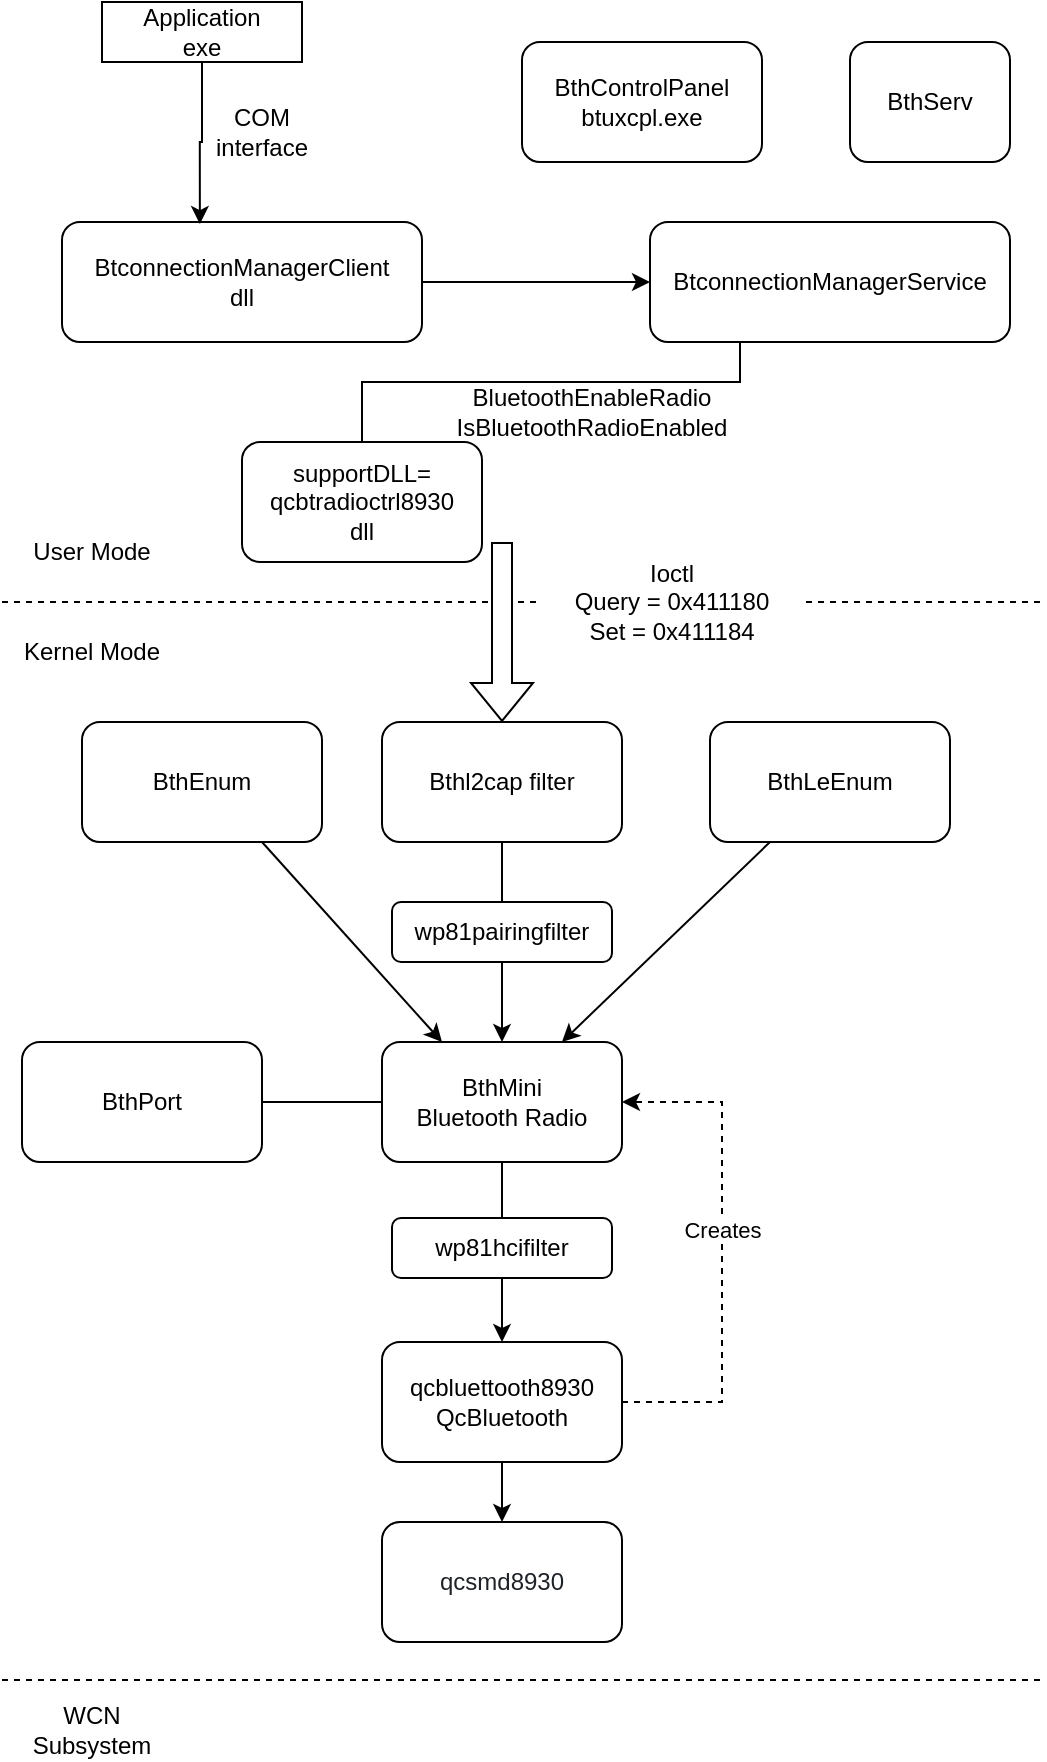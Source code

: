 <mxfile version="27.0.4">
  <diagram name="Page-1" id="zroDe92tfE72FPUY7jOc">
    <mxGraphModel dx="1042" dy="535" grid="1" gridSize="10" guides="1" tooltips="1" connect="1" arrows="1" fold="1" page="1" pageScale="1" pageWidth="827" pageHeight="1169" math="0" shadow="0">
      <root>
        <mxCell id="0" />
        <mxCell id="1" parent="0" />
        <mxCell id="z53Dpos0YwPdWJRnCJ37-1" value="" style="endArrow=none;dashed=1;html=1;rounded=0;" parent="1" edge="1">
          <mxGeometry width="50" height="50" relative="1" as="geometry">
            <mxPoint y="320" as="sourcePoint" />
            <mxPoint x="520" y="320" as="targetPoint" />
          </mxGeometry>
        </mxCell>
        <mxCell id="z53Dpos0YwPdWJRnCJ37-2" value="User Mode" style="text;html=1;align=center;verticalAlign=middle;whiteSpace=wrap;rounded=0;" parent="1" vertex="1">
          <mxGeometry y="280" width="90" height="30" as="geometry" />
        </mxCell>
        <mxCell id="z53Dpos0YwPdWJRnCJ37-3" value="Kernel Mode" style="text;html=1;align=center;verticalAlign=middle;whiteSpace=wrap;rounded=0;" parent="1" vertex="1">
          <mxGeometry y="330" width="90" height="30" as="geometry" />
        </mxCell>
        <mxCell id="z53Dpos0YwPdWJRnCJ37-4" value="" style="endArrow=none;dashed=1;html=1;rounded=0;" parent="1" edge="1">
          <mxGeometry width="50" height="50" relative="1" as="geometry">
            <mxPoint y="859" as="sourcePoint" />
            <mxPoint x="520" y="859" as="targetPoint" />
          </mxGeometry>
        </mxCell>
        <mxCell id="z53Dpos0YwPdWJRnCJ37-5" value="WCN Subsystem" style="text;html=1;align=center;verticalAlign=middle;whiteSpace=wrap;rounded=0;" parent="1" vertex="1">
          <mxGeometry y="869" width="90" height="30" as="geometry" />
        </mxCell>
        <mxCell id="z53Dpos0YwPdWJRnCJ37-8" value="BthServ" style="rounded=1;whiteSpace=wrap;html=1;" parent="1" vertex="1">
          <mxGeometry x="424" y="40" width="80" height="60" as="geometry" />
        </mxCell>
        <mxCell id="z53Dpos0YwPdWJRnCJ37-45" style="edgeStyle=orthogonalEdgeStyle;rounded=0;orthogonalLoop=1;jettySize=auto;html=1;exitX=1;exitY=0.5;exitDx=0;exitDy=0;" parent="1" source="z53Dpos0YwPdWJRnCJ37-9" target="z53Dpos0YwPdWJRnCJ37-10" edge="1">
          <mxGeometry relative="1" as="geometry" />
        </mxCell>
        <mxCell id="z53Dpos0YwPdWJRnCJ37-9" value="BtconnectionManagerClient&lt;div&gt;dll&lt;/div&gt;" style="rounded=1;whiteSpace=wrap;html=1;" parent="1" vertex="1">
          <mxGeometry x="30" y="130" width="180" height="60" as="geometry" />
        </mxCell>
        <mxCell id="z53Dpos0YwPdWJRnCJ37-10" value="BtconnectionManagerService" style="rounded=1;whiteSpace=wrap;html=1;" parent="1" vertex="1">
          <mxGeometry x="324" y="130" width="180" height="60" as="geometry" />
        </mxCell>
        <mxCell id="z53Dpos0YwPdWJRnCJ37-11" value="supportDLL=&lt;div&gt;qcbtradioctrl8930&lt;/div&gt;&lt;div&gt;dll&lt;/div&gt;" style="rounded=1;whiteSpace=wrap;html=1;" parent="1" vertex="1">
          <mxGeometry x="120" y="240" width="120" height="60" as="geometry" />
        </mxCell>
        <mxCell id="z53Dpos0YwPdWJRnCJ37-12" value="" style="endArrow=none;html=1;rounded=0;exitX=0.5;exitY=0;exitDx=0;exitDy=0;entryX=0.25;entryY=1;entryDx=0;entryDy=0;" parent="1" source="z53Dpos0YwPdWJRnCJ37-11" target="z53Dpos0YwPdWJRnCJ37-10" edge="1">
          <mxGeometry width="50" height="50" relative="1" as="geometry">
            <mxPoint x="390" y="410" as="sourcePoint" />
            <mxPoint x="410" y="240" as="targetPoint" />
            <Array as="points">
              <mxPoint x="180" y="210" />
              <mxPoint x="369" y="210" />
            </Array>
          </mxGeometry>
        </mxCell>
        <mxCell id="z53Dpos0YwPdWJRnCJ37-13" value="BluetoothEnableRadio&lt;div&gt;IsBluetoothRadioEnabled&lt;/div&gt;" style="text;html=1;align=center;verticalAlign=middle;whiteSpace=wrap;rounded=0;" parent="1" vertex="1">
          <mxGeometry x="210" y="210" width="170" height="30" as="geometry" />
        </mxCell>
        <mxCell id="z53Dpos0YwPdWJRnCJ37-14" value="Bthl2cap filter" style="rounded=1;whiteSpace=wrap;html=1;" parent="1" vertex="1">
          <mxGeometry x="190" y="380" width="120" height="60" as="geometry" />
        </mxCell>
        <mxCell id="z53Dpos0YwPdWJRnCJ37-31" style="edgeStyle=orthogonalEdgeStyle;rounded=0;orthogonalLoop=1;jettySize=auto;html=1;exitX=0.5;exitY=0;exitDx=0;exitDy=0;entryX=0.5;entryY=1;entryDx=0;entryDy=0;endArrow=none;startFill=0;" parent="1" source="z53Dpos0YwPdWJRnCJ37-15" target="z53Dpos0YwPdWJRnCJ37-14" edge="1">
          <mxGeometry relative="1" as="geometry" />
        </mxCell>
        <mxCell id="z53Dpos0YwPdWJRnCJ37-34" style="edgeStyle=orthogonalEdgeStyle;rounded=0;orthogonalLoop=1;jettySize=auto;html=1;exitX=0.5;exitY=1;exitDx=0;exitDy=0;entryX=0.5;entryY=0;entryDx=0;entryDy=0;" parent="1" source="z53Dpos0YwPdWJRnCJ37-15" target="z53Dpos0YwPdWJRnCJ37-17" edge="1">
          <mxGeometry relative="1" as="geometry" />
        </mxCell>
        <mxCell id="z53Dpos0YwPdWJRnCJ37-15" value="wp81pairingfilter" style="rounded=1;whiteSpace=wrap;html=1;" parent="1" vertex="1">
          <mxGeometry x="195" y="470" width="110" height="30" as="geometry" />
        </mxCell>
        <mxCell id="z53Dpos0YwPdWJRnCJ37-36" style="edgeStyle=orthogonalEdgeStyle;rounded=0;orthogonalLoop=1;jettySize=auto;html=1;exitX=0.5;exitY=1;exitDx=0;exitDy=0;entryX=0.5;entryY=0;entryDx=0;entryDy=0;endArrow=none;startFill=0;" parent="1" source="z53Dpos0YwPdWJRnCJ37-17" target="z53Dpos0YwPdWJRnCJ37-18" edge="1">
          <mxGeometry relative="1" as="geometry" />
        </mxCell>
        <mxCell id="z53Dpos0YwPdWJRnCJ37-17" value="BthMini&lt;div&gt;Bluetooth Radio&lt;/div&gt;" style="rounded=1;whiteSpace=wrap;html=1;" parent="1" vertex="1">
          <mxGeometry x="190" y="540" width="120" height="60" as="geometry" />
        </mxCell>
        <mxCell id="z53Dpos0YwPdWJRnCJ37-37" style="edgeStyle=orthogonalEdgeStyle;rounded=0;orthogonalLoop=1;jettySize=auto;html=1;exitX=0.5;exitY=1;exitDx=0;exitDy=0;entryX=0.5;entryY=0;entryDx=0;entryDy=0;" parent="1" source="z53Dpos0YwPdWJRnCJ37-18" target="z53Dpos0YwPdWJRnCJ37-25" edge="1">
          <mxGeometry relative="1" as="geometry" />
        </mxCell>
        <mxCell id="z53Dpos0YwPdWJRnCJ37-18" value="wp81hcifilter" style="rounded=1;whiteSpace=wrap;html=1;" parent="1" vertex="1">
          <mxGeometry x="195" y="628" width="110" height="30" as="geometry" />
        </mxCell>
        <mxCell id="z53Dpos0YwPdWJRnCJ37-24" style="edgeStyle=orthogonalEdgeStyle;rounded=0;orthogonalLoop=1;jettySize=auto;html=1;exitX=1;exitY=0.5;exitDx=0;exitDy=0;entryX=0;entryY=0.5;entryDx=0;entryDy=0;endArrow=none;startFill=0;" parent="1" source="z53Dpos0YwPdWJRnCJ37-20" target="z53Dpos0YwPdWJRnCJ37-17" edge="1">
          <mxGeometry relative="1" as="geometry" />
        </mxCell>
        <mxCell id="z53Dpos0YwPdWJRnCJ37-20" value="BthPort" style="rounded=1;whiteSpace=wrap;html=1;" parent="1" vertex="1">
          <mxGeometry x="10" y="540" width="120" height="60" as="geometry" />
        </mxCell>
        <mxCell id="RMtyQ-C09SP7Z6zddE9l-3" style="edgeStyle=orthogonalEdgeStyle;rounded=0;orthogonalLoop=1;jettySize=auto;html=1;exitX=0.5;exitY=1;exitDx=0;exitDy=0;entryX=0.5;entryY=0;entryDx=0;entryDy=0;" edge="1" parent="1" source="z53Dpos0YwPdWJRnCJ37-25" target="RMtyQ-C09SP7Z6zddE9l-1">
          <mxGeometry relative="1" as="geometry" />
        </mxCell>
        <mxCell id="RMtyQ-C09SP7Z6zddE9l-5" style="edgeStyle=orthogonalEdgeStyle;rounded=0;orthogonalLoop=1;jettySize=auto;html=1;exitX=1;exitY=0.5;exitDx=0;exitDy=0;entryX=1;entryY=0.5;entryDx=0;entryDy=0;dashed=1;" edge="1" parent="1" source="z53Dpos0YwPdWJRnCJ37-25" target="z53Dpos0YwPdWJRnCJ37-17">
          <mxGeometry relative="1" as="geometry">
            <Array as="points">
              <mxPoint x="360" y="720" />
              <mxPoint x="360" y="570" />
            </Array>
          </mxGeometry>
        </mxCell>
        <mxCell id="RMtyQ-C09SP7Z6zddE9l-7" value="Creates" style="edgeLabel;html=1;align=center;verticalAlign=middle;resizable=0;points=[];" vertex="1" connectable="0" parent="RMtyQ-C09SP7Z6zddE9l-5">
          <mxGeometry x="0.093" relative="1" as="geometry">
            <mxPoint as="offset" />
          </mxGeometry>
        </mxCell>
        <mxCell id="z53Dpos0YwPdWJRnCJ37-25" value="qcbluettooth8930&lt;div&gt;QcBluetooth&lt;/div&gt;" style="rounded=1;whiteSpace=wrap;html=1;" parent="1" vertex="1">
          <mxGeometry x="190" y="690" width="120" height="60" as="geometry" />
        </mxCell>
        <mxCell id="z53Dpos0YwPdWJRnCJ37-35" style="rounded=0;orthogonalLoop=1;jettySize=auto;html=1;exitX=0.75;exitY=1;exitDx=0;exitDy=0;entryX=0.25;entryY=0;entryDx=0;entryDy=0;" parent="1" source="z53Dpos0YwPdWJRnCJ37-26" target="z53Dpos0YwPdWJRnCJ37-17" edge="1">
          <mxGeometry relative="1" as="geometry" />
        </mxCell>
        <mxCell id="z53Dpos0YwPdWJRnCJ37-26" value="BthEnum" style="rounded=1;whiteSpace=wrap;html=1;" parent="1" vertex="1">
          <mxGeometry x="40" y="380" width="120" height="60" as="geometry" />
        </mxCell>
        <mxCell id="z53Dpos0YwPdWJRnCJ37-33" style="rounded=0;orthogonalLoop=1;jettySize=auto;html=1;exitX=0.25;exitY=1;exitDx=0;exitDy=0;entryX=0.75;entryY=0;entryDx=0;entryDy=0;" parent="1" source="z53Dpos0YwPdWJRnCJ37-27" target="z53Dpos0YwPdWJRnCJ37-17" edge="1">
          <mxGeometry relative="1" as="geometry" />
        </mxCell>
        <mxCell id="z53Dpos0YwPdWJRnCJ37-27" value="BthLeEnum" style="rounded=1;whiteSpace=wrap;html=1;" parent="1" vertex="1">
          <mxGeometry x="354" y="380" width="120" height="60" as="geometry" />
        </mxCell>
        <mxCell id="z53Dpos0YwPdWJRnCJ37-28" value="" style="shape=flexArrow;endArrow=classic;html=1;rounded=0;entryX=0.5;entryY=0;entryDx=0;entryDy=0;fillColor=default;" parent="1" target="z53Dpos0YwPdWJRnCJ37-14" edge="1">
          <mxGeometry width="50" height="50" relative="1" as="geometry">
            <mxPoint x="250" y="290" as="sourcePoint" />
            <mxPoint x="440" y="360" as="targetPoint" />
          </mxGeometry>
        </mxCell>
        <mxCell id="z53Dpos0YwPdWJRnCJ37-29" value="Ioctl&lt;div&gt;Query&lt;span style=&quot;background-color: transparent; color: light-dark(rgb(0, 0, 0), rgb(255, 255, 255));&quot;&gt;&amp;nbsp;= 0x411180&lt;/span&gt;&lt;div&gt;Set = 0x411184&lt;/div&gt;&lt;/div&gt;" style="text;html=1;align=center;verticalAlign=middle;whiteSpace=wrap;rounded=0;fillColor=default;" parent="1" vertex="1">
          <mxGeometry x="270" y="300" width="130" height="40" as="geometry" />
        </mxCell>
        <mxCell id="z53Dpos0YwPdWJRnCJ37-40" value="Application&lt;div&gt;exe&lt;/div&gt;" style="rounded=0;whiteSpace=wrap;html=1;" parent="1" vertex="1">
          <mxGeometry x="50" y="20" width="100" height="30" as="geometry" />
        </mxCell>
        <mxCell id="z53Dpos0YwPdWJRnCJ37-41" style="edgeStyle=orthogonalEdgeStyle;rounded=0;orthogonalLoop=1;jettySize=auto;html=1;exitX=0.5;exitY=1;exitDx=0;exitDy=0;entryX=0.383;entryY=0.017;entryDx=0;entryDy=0;entryPerimeter=0;" parent="1" source="z53Dpos0YwPdWJRnCJ37-40" target="z53Dpos0YwPdWJRnCJ37-9" edge="1">
          <mxGeometry relative="1" as="geometry" />
        </mxCell>
        <mxCell id="z53Dpos0YwPdWJRnCJ37-44" value="COM interface" style="text;html=1;align=center;verticalAlign=middle;whiteSpace=wrap;rounded=0;" parent="1" vertex="1">
          <mxGeometry x="100" y="70" width="60" height="30" as="geometry" />
        </mxCell>
        <mxCell id="z53Dpos0YwPdWJRnCJ37-6" value="BthControlPanel&lt;div&gt;btuxcpl.exe&lt;/div&gt;" style="rounded=1;whiteSpace=wrap;html=1;" parent="1" vertex="1">
          <mxGeometry x="260" y="40" width="120" height="60" as="geometry" />
        </mxCell>
        <mxCell id="RMtyQ-C09SP7Z6zddE9l-1" value="&lt;span style=&quot;color: rgb(31, 35, 40); text-align: start; background-color: rgb(255, 255, 255);&quot;&gt;&lt;font face=&quot;Helvetica&quot;&gt;qcsmd8930&lt;/font&gt;&lt;/span&gt;" style="rounded=1;whiteSpace=wrap;html=1;" vertex="1" parent="1">
          <mxGeometry x="190" y="780" width="120" height="60" as="geometry" />
        </mxCell>
      </root>
    </mxGraphModel>
  </diagram>
</mxfile>
